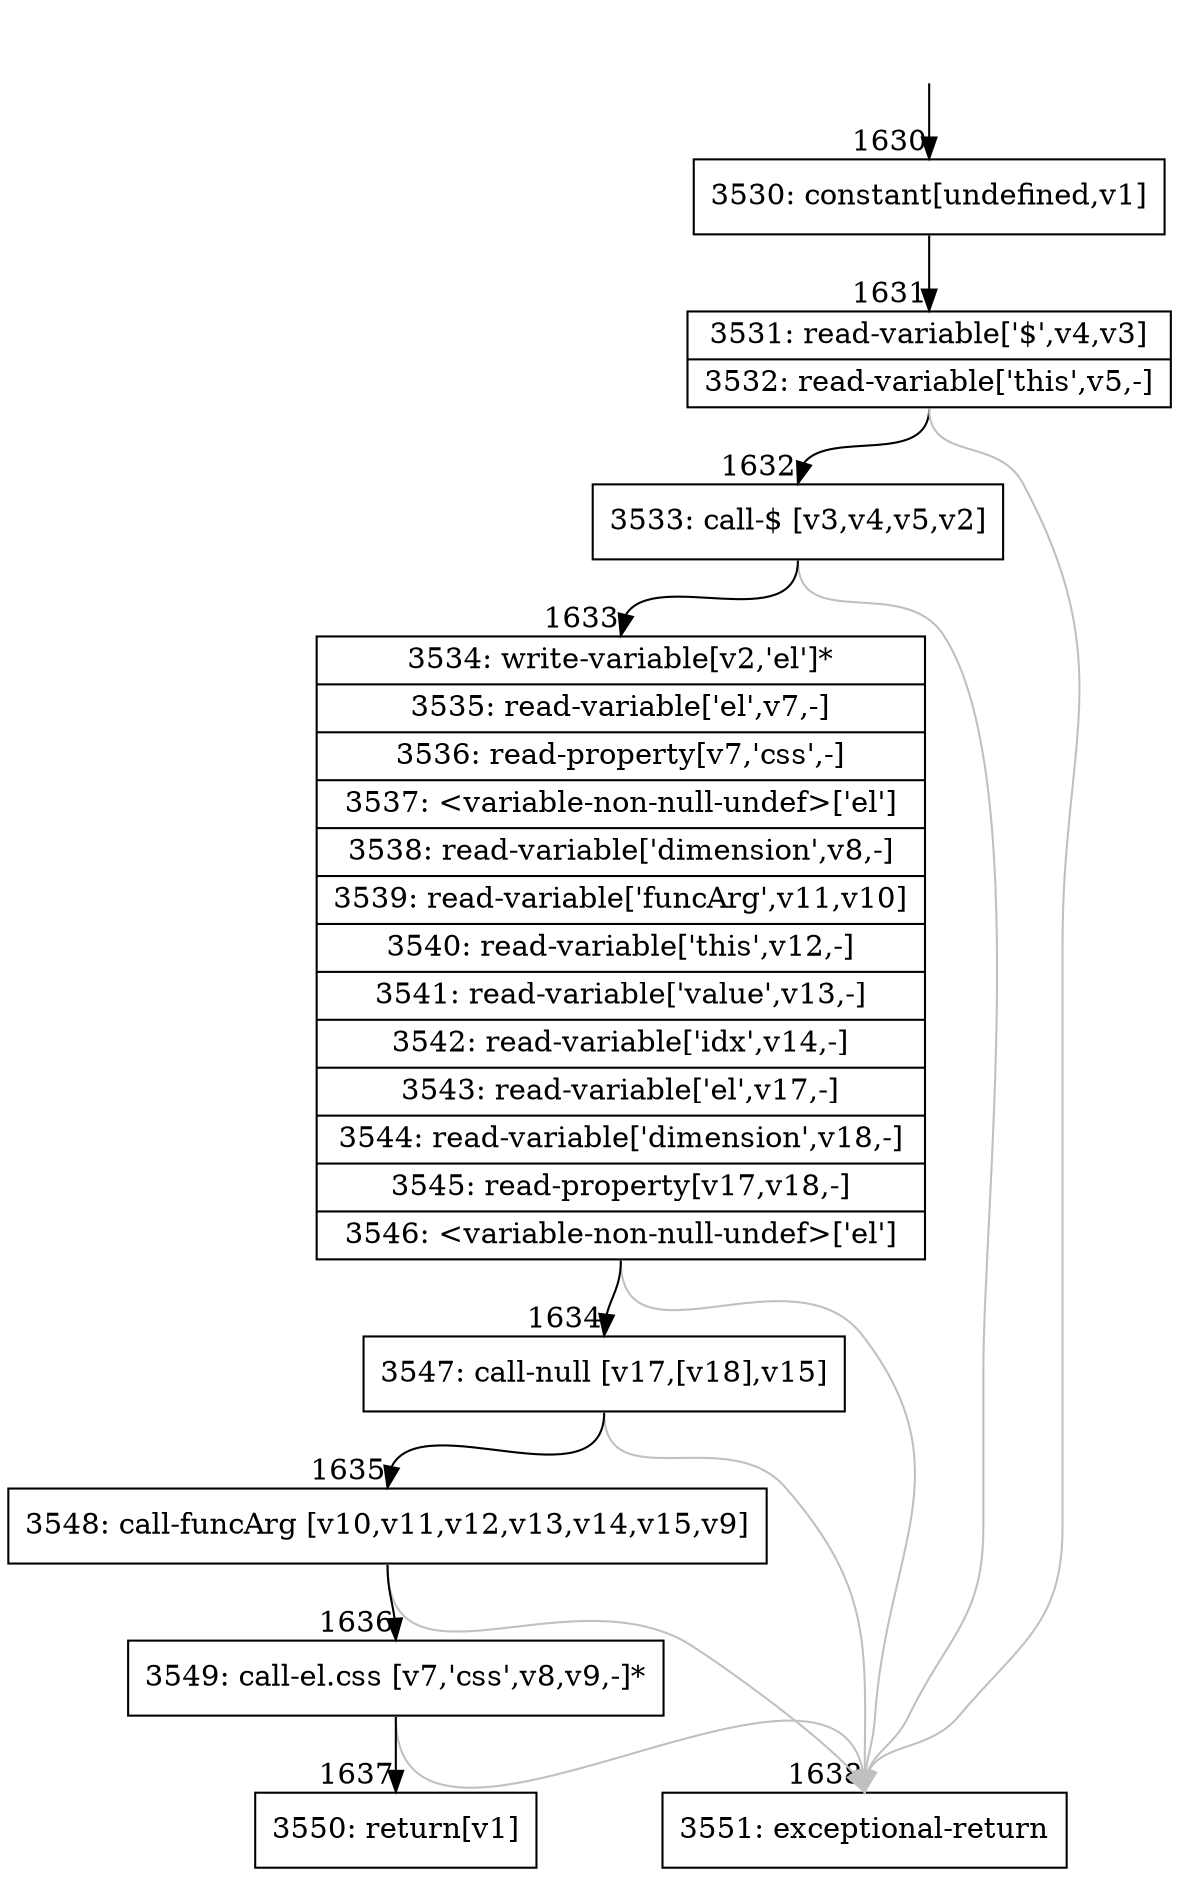 digraph {
rankdir="TD"
BB_entry155[shape=none,label=""];
BB_entry155 -> BB1630 [tailport=s, headport=n, headlabel="    1630"]
BB1630 [shape=record label="{3530: constant[undefined,v1]}" ] 
BB1630 -> BB1631 [tailport=s, headport=n, headlabel="      1631"]
BB1631 [shape=record label="{3531: read-variable['$',v4,v3]|3532: read-variable['this',v5,-]}" ] 
BB1631 -> BB1632 [tailport=s, headport=n, headlabel="      1632"]
BB1631 -> BB1638 [tailport=s, headport=n, color=gray, headlabel="      1638"]
BB1632 [shape=record label="{3533: call-$ [v3,v4,v5,v2]}" ] 
BB1632 -> BB1633 [tailport=s, headport=n, headlabel="      1633"]
BB1632 -> BB1638 [tailport=s, headport=n, color=gray]
BB1633 [shape=record label="{3534: write-variable[v2,'el']*|3535: read-variable['el',v7,-]|3536: read-property[v7,'css',-]|3537: \<variable-non-null-undef\>['el']|3538: read-variable['dimension',v8,-]|3539: read-variable['funcArg',v11,v10]|3540: read-variable['this',v12,-]|3541: read-variable['value',v13,-]|3542: read-variable['idx',v14,-]|3543: read-variable['el',v17,-]|3544: read-variable['dimension',v18,-]|3545: read-property[v17,v18,-]|3546: \<variable-non-null-undef\>['el']}" ] 
BB1633 -> BB1634 [tailport=s, headport=n, headlabel="      1634"]
BB1633 -> BB1638 [tailport=s, headport=n, color=gray]
BB1634 [shape=record label="{3547: call-null [v17,[v18],v15]}" ] 
BB1634 -> BB1635 [tailport=s, headport=n, headlabel="      1635"]
BB1634 -> BB1638 [tailport=s, headport=n, color=gray]
BB1635 [shape=record label="{3548: call-funcArg [v10,v11,v12,v13,v14,v15,v9]}" ] 
BB1635 -> BB1636 [tailport=s, headport=n, headlabel="      1636"]
BB1635 -> BB1638 [tailport=s, headport=n, color=gray]
BB1636 [shape=record label="{3549: call-el.css [v7,'css',v8,v9,-]*}" ] 
BB1636 -> BB1637 [tailport=s, headport=n, headlabel="      1637"]
BB1636 -> BB1638 [tailport=s, headport=n, color=gray]
BB1637 [shape=record label="{3550: return[v1]}" ] 
BB1638 [shape=record label="{3551: exceptional-return}" ] 
//#$~ 813
}
